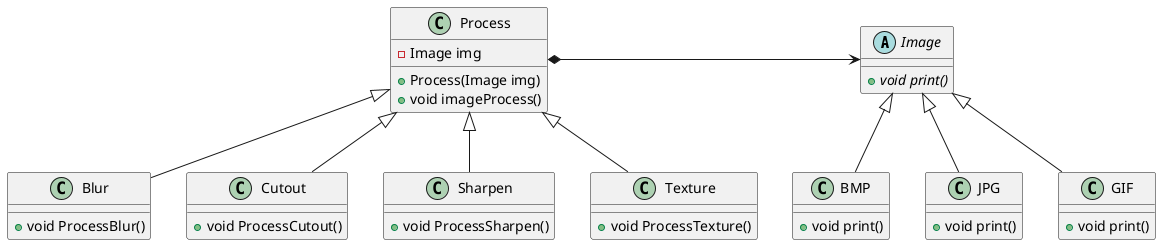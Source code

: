 @startuml

abstract class Image{
    {abstract} + void print()
}

class Process {
    - Image img
    + Process(Image img)
    + void imageProcess()
}

Process *-r-> Image

class BMP extends Image{
    + void print()
}

class JPG extends Image{
    + void print()
}

class GIF extends Image{
    + void print()
}

class Blur extends Process{
    + void ProcessBlur()
}

class Cutout extends Process{
    + void ProcessCutout()
}

class Sharpen extends Process{
    + void ProcessSharpen()
}

class Texture extends Process{
    + void ProcessTexture()
}

@enduml
